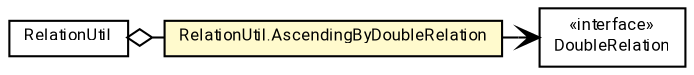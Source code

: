 #!/usr/local/bin/dot
#
# Class diagram 
# Generated by UMLGraph version R5_7_2-60-g0e99a6 (http://www.spinellis.gr/umlgraph/)
#

digraph G {
	graph [fontnames="svg"]
	edge [fontname="Roboto",fontsize=7,labelfontname="Roboto",labelfontsize=7,color="black"];
	node [fontname="Roboto",fontcolor="black",fontsize=8,shape=plaintext,margin=0,width=0,height=0];
	nodesep=0.15;
	ranksep=0.25;
	rankdir=LR;
	// de.lmu.ifi.dbs.elki.database.relation.RelationUtil
	c8885706 [label=<<table title="de.lmu.ifi.dbs.elki.database.relation.RelationUtil" border="0" cellborder="1" cellspacing="0" cellpadding="2" href="RelationUtil.html" target="_parent">
		<tr><td><table border="0" cellspacing="0" cellpadding="1">
		<tr><td align="center" balign="center"> <font face="Roboto">RelationUtil</font> </td></tr>
		</table></td></tr>
		</table>>, URL="RelationUtil.html"];
	// de.lmu.ifi.dbs.elki.database.relation.RelationUtil.AscendingByDoubleRelation
	c8885709 [label=<<table title="de.lmu.ifi.dbs.elki.database.relation.RelationUtil.AscendingByDoubleRelation" border="0" cellborder="1" cellspacing="0" cellpadding="2" bgcolor="lemonChiffon" href="RelationUtil.AscendingByDoubleRelation.html" target="_parent">
		<tr><td><table border="0" cellspacing="0" cellpadding="1">
		<tr><td align="center" balign="center"> <font face="Roboto">RelationUtil.AscendingByDoubleRelation</font> </td></tr>
		</table></td></tr>
		</table>>, URL="RelationUtil.AscendingByDoubleRelation.html"];
	// de.lmu.ifi.dbs.elki.database.relation.DoubleRelation
	c8885711 [label=<<table title="de.lmu.ifi.dbs.elki.database.relation.DoubleRelation" border="0" cellborder="1" cellspacing="0" cellpadding="2" href="DoubleRelation.html" target="_parent">
		<tr><td><table border="0" cellspacing="0" cellpadding="1">
		<tr><td align="center" balign="center"> &#171;interface&#187; </td></tr>
		<tr><td align="center" balign="center"> <font face="Roboto">DoubleRelation</font> </td></tr>
		</table></td></tr>
		</table>>, URL="DoubleRelation.html"];
	// de.lmu.ifi.dbs.elki.database.relation.RelationUtil has de.lmu.ifi.dbs.elki.database.relation.RelationUtil.AscendingByDoubleRelation
	c8885706 -> c8885709 [arrowhead=none,arrowtail=ediamond,dir=back,weight=4];
	// de.lmu.ifi.dbs.elki.database.relation.RelationUtil.AscendingByDoubleRelation navassoc de.lmu.ifi.dbs.elki.database.relation.DoubleRelation
	c8885709 -> c8885711 [arrowhead=open,weight=1];
}

